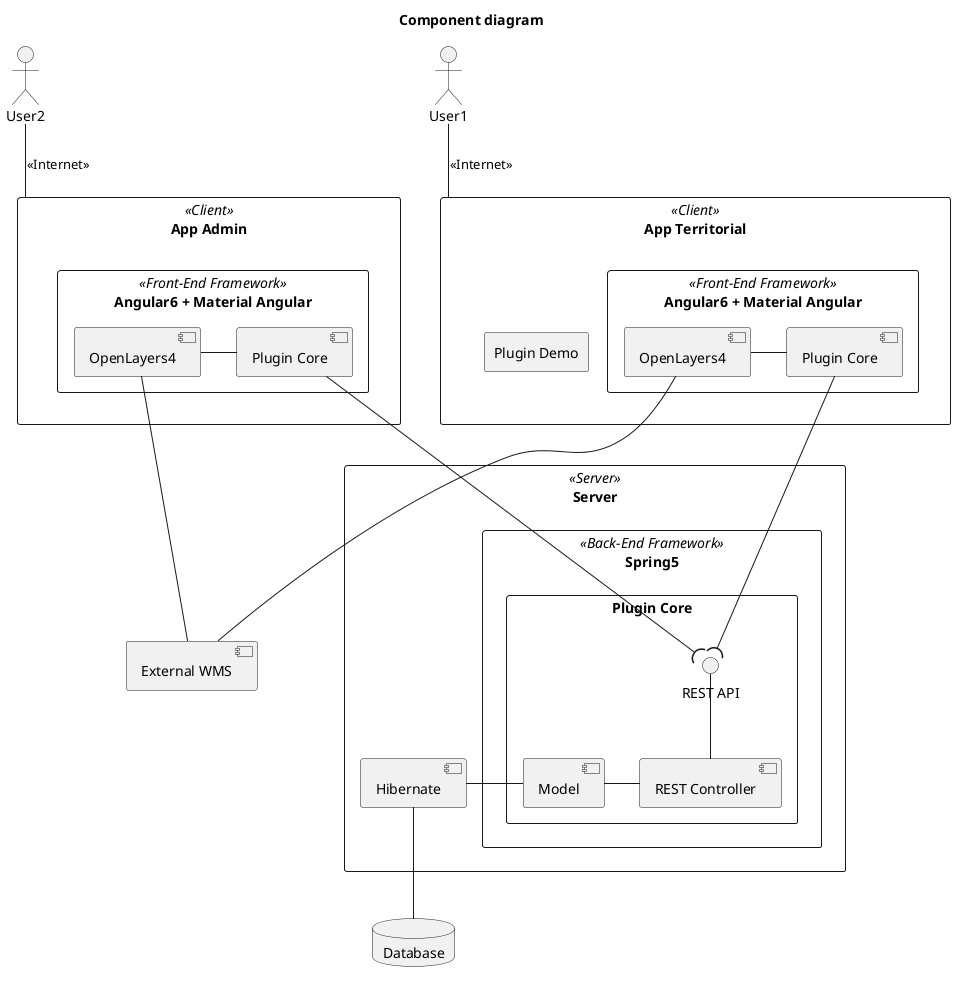 @startuml

skinparam componentStyle uml2

title Component diagram

rectangle "App Admin" as admin <<Client>> {
    rectangle "Angular6 + Material Angular" as an <<Front-End Framework>> {
        [Plugin Core] as pc
        [OpenLayers4] as ol
        
        pc -left- ol
    }
}


rectangle "App Territorial" as territ <<Client>> {
    rectangle "Plugin Demo" as pd
    rectangle "Angular6 + Material Angular" as an1 <<Front-End Framework>> {
        [Plugin Core] as pc1
        [OpenLayers4] as ol1
        
        pc1 -left- ol1
    }
}

    
rectangle "Server" as server <<Server>> {
    rectangle "Spring5" as spr5 <<Back-End Framework>> {
        rectangle "Plugin Core" as pcs {
            [REST Controller] as rest
            interface "REST API" as api
            [Model] as model
        }
    }
    [Hibernate] as hi
}

[External WMS] as wms
ol -down- wms
ol1 -down- wms


database "Database" as db{
}


:User1:
:User2:

User1 -down- territ : <<Internet>>
User2 -- admin : <<Internet>>
pc -down-( api
pc1 -down-( api
api -down- rest
rest -left- model
model -left- hi
hi -down- db


@enduml
